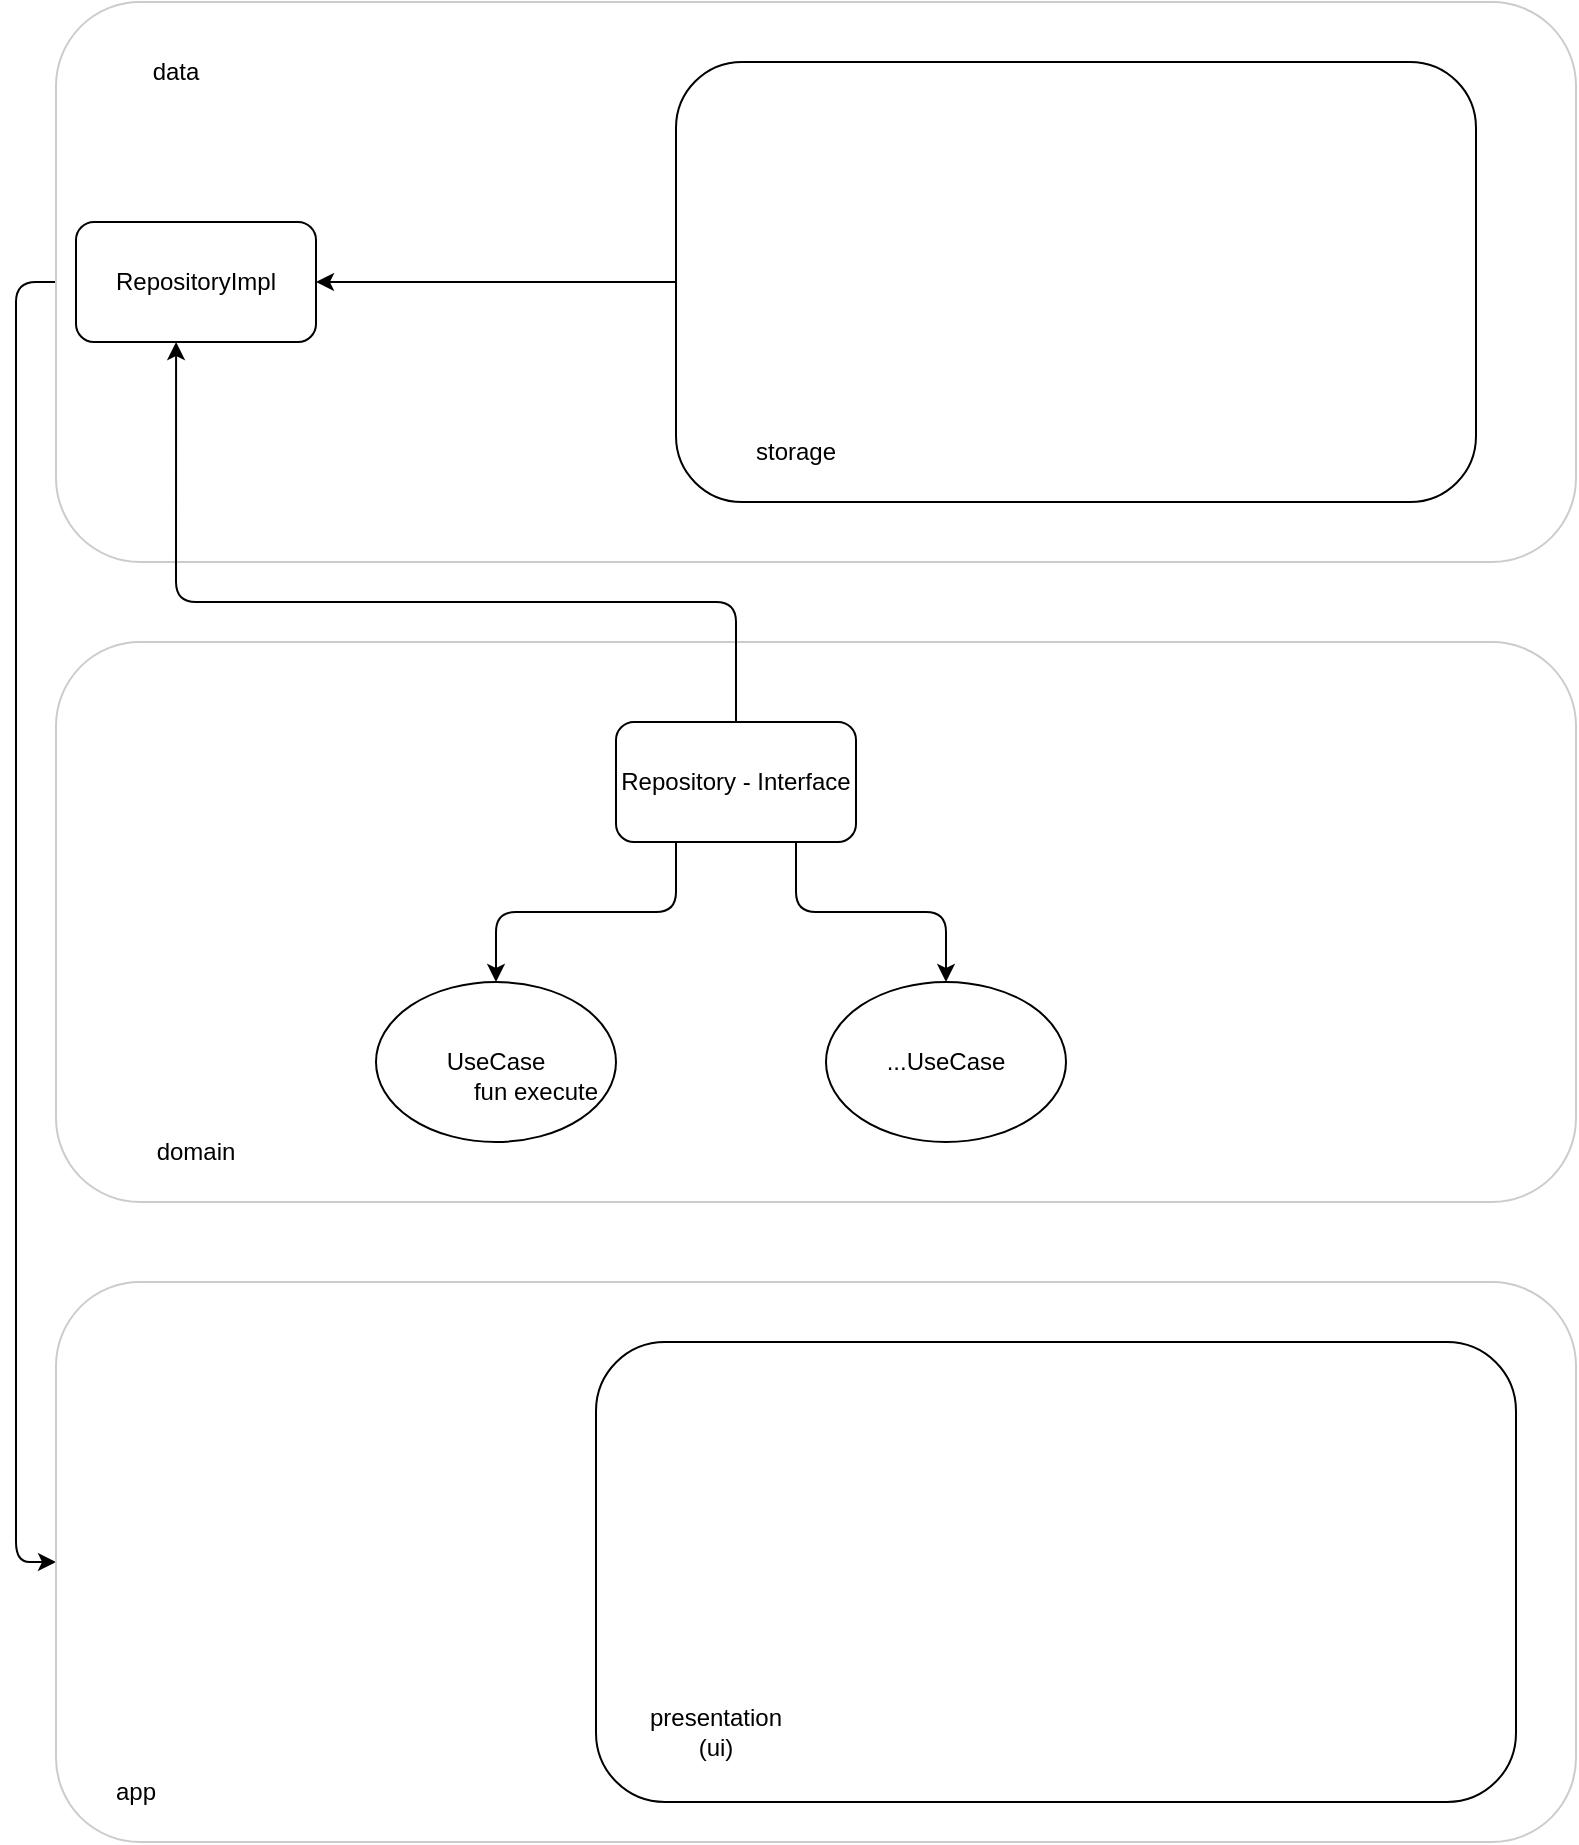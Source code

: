 <mxfile version="20.7.4" type="device"><diagram id="oR5EFD0WzEPOTG4AR0lM" name="Page-1"><mxGraphModel dx="1562" dy="917" grid="1" gridSize="10" guides="1" tooltips="1" connect="1" arrows="1" fold="1" page="1" pageScale="1" pageWidth="850" pageHeight="1100" math="0" shadow="0"><root><mxCell id="0"/><mxCell id="1" parent="0"/><mxCell id="AO6_te96D6V7GUAWwpAZ-4" value="Blocks" style="" parent="0"/><mxCell id="AO6_te96D6V7GUAWwpAZ-22" style="edgeStyle=orthogonalEdgeStyle;rounded=1;orthogonalLoop=1;jettySize=auto;html=1;exitX=0;exitY=0.5;exitDx=0;exitDy=0;entryX=0;entryY=0.5;entryDx=0;entryDy=0;" edge="1" parent="AO6_te96D6V7GUAWwpAZ-4" source="AO6_te96D6V7GUAWwpAZ-1" target="AO6_te96D6V7GUAWwpAZ-7"><mxGeometry relative="1" as="geometry"/></mxCell><mxCell id="AO6_te96D6V7GUAWwpAZ-1" value="" style="rounded=1;whiteSpace=wrap;html=1;glass=0;shadow=0;strokeColor=#CCCCCC;" vertex="1" parent="AO6_te96D6V7GUAWwpAZ-4"><mxGeometry x="40" width="760" height="280" as="geometry"/></mxCell><mxCell id="AO6_te96D6V7GUAWwpAZ-6" value="" style="rounded=1;whiteSpace=wrap;html=1;glass=0;shadow=0;strokeColor=#CCCCCC;" vertex="1" parent="AO6_te96D6V7GUAWwpAZ-4"><mxGeometry x="40" y="320" width="760" height="280" as="geometry"/></mxCell><mxCell id="AO6_te96D6V7GUAWwpAZ-21" style="edgeStyle=orthogonalEdgeStyle;rounded=1;orthogonalLoop=1;jettySize=auto;html=1;exitX=0.5;exitY=0;exitDx=0;exitDy=0;entryX=0.417;entryY=1;entryDx=0;entryDy=0;entryPerimeter=0;" edge="1" parent="AO6_te96D6V7GUAWwpAZ-4" source="AO6_te96D6V7GUAWwpAZ-15" target="AO6_te96D6V7GUAWwpAZ-23"><mxGeometry relative="1" as="geometry"><Array as="points"><mxPoint x="380" y="300"/><mxPoint x="100" y="300"/></Array></mxGeometry></mxCell><mxCell id="AO6_te96D6V7GUAWwpAZ-7" value="" style="rounded=1;whiteSpace=wrap;html=1;glass=0;shadow=0;align=left;strokeColor=#CCCCCC;" vertex="1" parent="AO6_te96D6V7GUAWwpAZ-4"><mxGeometry x="40" y="640" width="760" height="280" as="geometry"/></mxCell><mxCell id="AO6_te96D6V7GUAWwpAZ-8" value="domain" style="text;html=1;strokeColor=none;fillColor=none;align=center;verticalAlign=middle;whiteSpace=wrap;rounded=0;shadow=0;glass=0;sketch=0;" vertex="1" parent="AO6_te96D6V7GUAWwpAZ-4"><mxGeometry x="80" y="560" width="60" height="30" as="geometry"/></mxCell><mxCell id="AO6_te96D6V7GUAWwpAZ-9" value="app" style="text;html=1;strokeColor=none;fillColor=none;align=center;verticalAlign=middle;whiteSpace=wrap;rounded=0;shadow=0;glass=0;sketch=0;" vertex="1" parent="AO6_te96D6V7GUAWwpAZ-4"><mxGeometry x="50" y="880" width="60" height="30" as="geometry"/></mxCell><mxCell id="AO6_te96D6V7GUAWwpAZ-10" value="" style="rounded=1;whiteSpace=wrap;html=1;shadow=0;glass=0;sketch=0;" vertex="1" parent="AO6_te96D6V7GUAWwpAZ-4"><mxGeometry x="310" y="670" width="460" height="230" as="geometry"/></mxCell><mxCell id="AO6_te96D6V7GUAWwpAZ-11" value="presentation (ui)" style="text;html=1;strokeColor=none;fillColor=none;align=center;verticalAlign=middle;whiteSpace=wrap;rounded=0;shadow=0;glass=0;sketch=0;" vertex="1" parent="AO6_te96D6V7GUAWwpAZ-4"><mxGeometry x="340" y="850" width="60" height="30" as="geometry"/></mxCell><mxCell id="AO6_te96D6V7GUAWwpAZ-24" style="edgeStyle=orthogonalEdgeStyle;rounded=1;orthogonalLoop=1;jettySize=auto;html=1;exitX=0;exitY=0.5;exitDx=0;exitDy=0;" edge="1" parent="AO6_te96D6V7GUAWwpAZ-4" source="AO6_te96D6V7GUAWwpAZ-12" target="AO6_te96D6V7GUAWwpAZ-23"><mxGeometry relative="1" as="geometry"/></mxCell><mxCell id="AO6_te96D6V7GUAWwpAZ-12" value="" style="rounded=1;whiteSpace=wrap;html=1;shadow=0;glass=0;sketch=0;" vertex="1" parent="AO6_te96D6V7GUAWwpAZ-4"><mxGeometry x="350" y="30" width="400" height="220" as="geometry"/></mxCell><mxCell id="AO6_te96D6V7GUAWwpAZ-13" value="data" style="text;html=1;strokeColor=none;fillColor=none;align=center;verticalAlign=middle;whiteSpace=wrap;rounded=0;shadow=0;glass=0;sketch=0;" vertex="1" parent="AO6_te96D6V7GUAWwpAZ-4"><mxGeometry x="70" y="20" width="60" height="30" as="geometry"/></mxCell><mxCell id="AO6_te96D6V7GUAWwpAZ-14" value="storage" style="text;html=1;strokeColor=none;fillColor=none;align=center;verticalAlign=middle;whiteSpace=wrap;rounded=0;shadow=0;glass=0;sketch=0;" vertex="1" parent="AO6_te96D6V7GUAWwpAZ-4"><mxGeometry x="380" y="210" width="60" height="30" as="geometry"/></mxCell><mxCell id="AO6_te96D6V7GUAWwpAZ-19" style="edgeStyle=orthogonalEdgeStyle;rounded=1;orthogonalLoop=1;jettySize=auto;html=1;exitX=0.25;exitY=1;exitDx=0;exitDy=0;" edge="1" parent="AO6_te96D6V7GUAWwpAZ-4" source="AO6_te96D6V7GUAWwpAZ-15" target="AO6_te96D6V7GUAWwpAZ-16"><mxGeometry relative="1" as="geometry"/></mxCell><mxCell id="AO6_te96D6V7GUAWwpAZ-20" style="edgeStyle=orthogonalEdgeStyle;rounded=1;orthogonalLoop=1;jettySize=auto;html=1;exitX=0.75;exitY=1;exitDx=0;exitDy=0;" edge="1" parent="AO6_te96D6V7GUAWwpAZ-4" source="AO6_te96D6V7GUAWwpAZ-15" target="AO6_te96D6V7GUAWwpAZ-17"><mxGeometry relative="1" as="geometry"/></mxCell><mxCell id="AO6_te96D6V7GUAWwpAZ-15" value="Repository - Interface" style="rounded=1;whiteSpace=wrap;html=1;shadow=0;glass=0;sketch=0;" vertex="1" parent="AO6_te96D6V7GUAWwpAZ-4"><mxGeometry x="320" y="360" width="120" height="60" as="geometry"/></mxCell><mxCell id="AO6_te96D6V7GUAWwpAZ-16" value="UseCase" style="ellipse;whiteSpace=wrap;html=1;rounded=1;shadow=0;glass=0;sketch=0;" vertex="1" parent="AO6_te96D6V7GUAWwpAZ-4"><mxGeometry x="200" y="490" width="120" height="80" as="geometry"/></mxCell><mxCell id="AO6_te96D6V7GUAWwpAZ-17" value="...UseCase" style="ellipse;whiteSpace=wrap;html=1;rounded=1;shadow=0;glass=0;sketch=0;" vertex="1" parent="AO6_te96D6V7GUAWwpAZ-4"><mxGeometry x="425" y="490" width="120" height="80" as="geometry"/></mxCell><mxCell id="AO6_te96D6V7GUAWwpAZ-18" value="fun execute" style="text;html=1;strokeColor=none;fillColor=none;align=center;verticalAlign=middle;whiteSpace=wrap;rounded=0;shadow=0;glass=0;sketch=0;" vertex="1" parent="AO6_te96D6V7GUAWwpAZ-4"><mxGeometry x="240" y="530" width="80" height="30" as="geometry"/></mxCell><mxCell id="AO6_te96D6V7GUAWwpAZ-23" value="RepositoryImpl" style="rounded=1;whiteSpace=wrap;html=1;shadow=0;glass=0;sketch=0;" vertex="1" parent="AO6_te96D6V7GUAWwpAZ-4"><mxGeometry x="50" y="110" width="120" height="60" as="geometry"/></mxCell></root></mxGraphModel></diagram></mxfile>